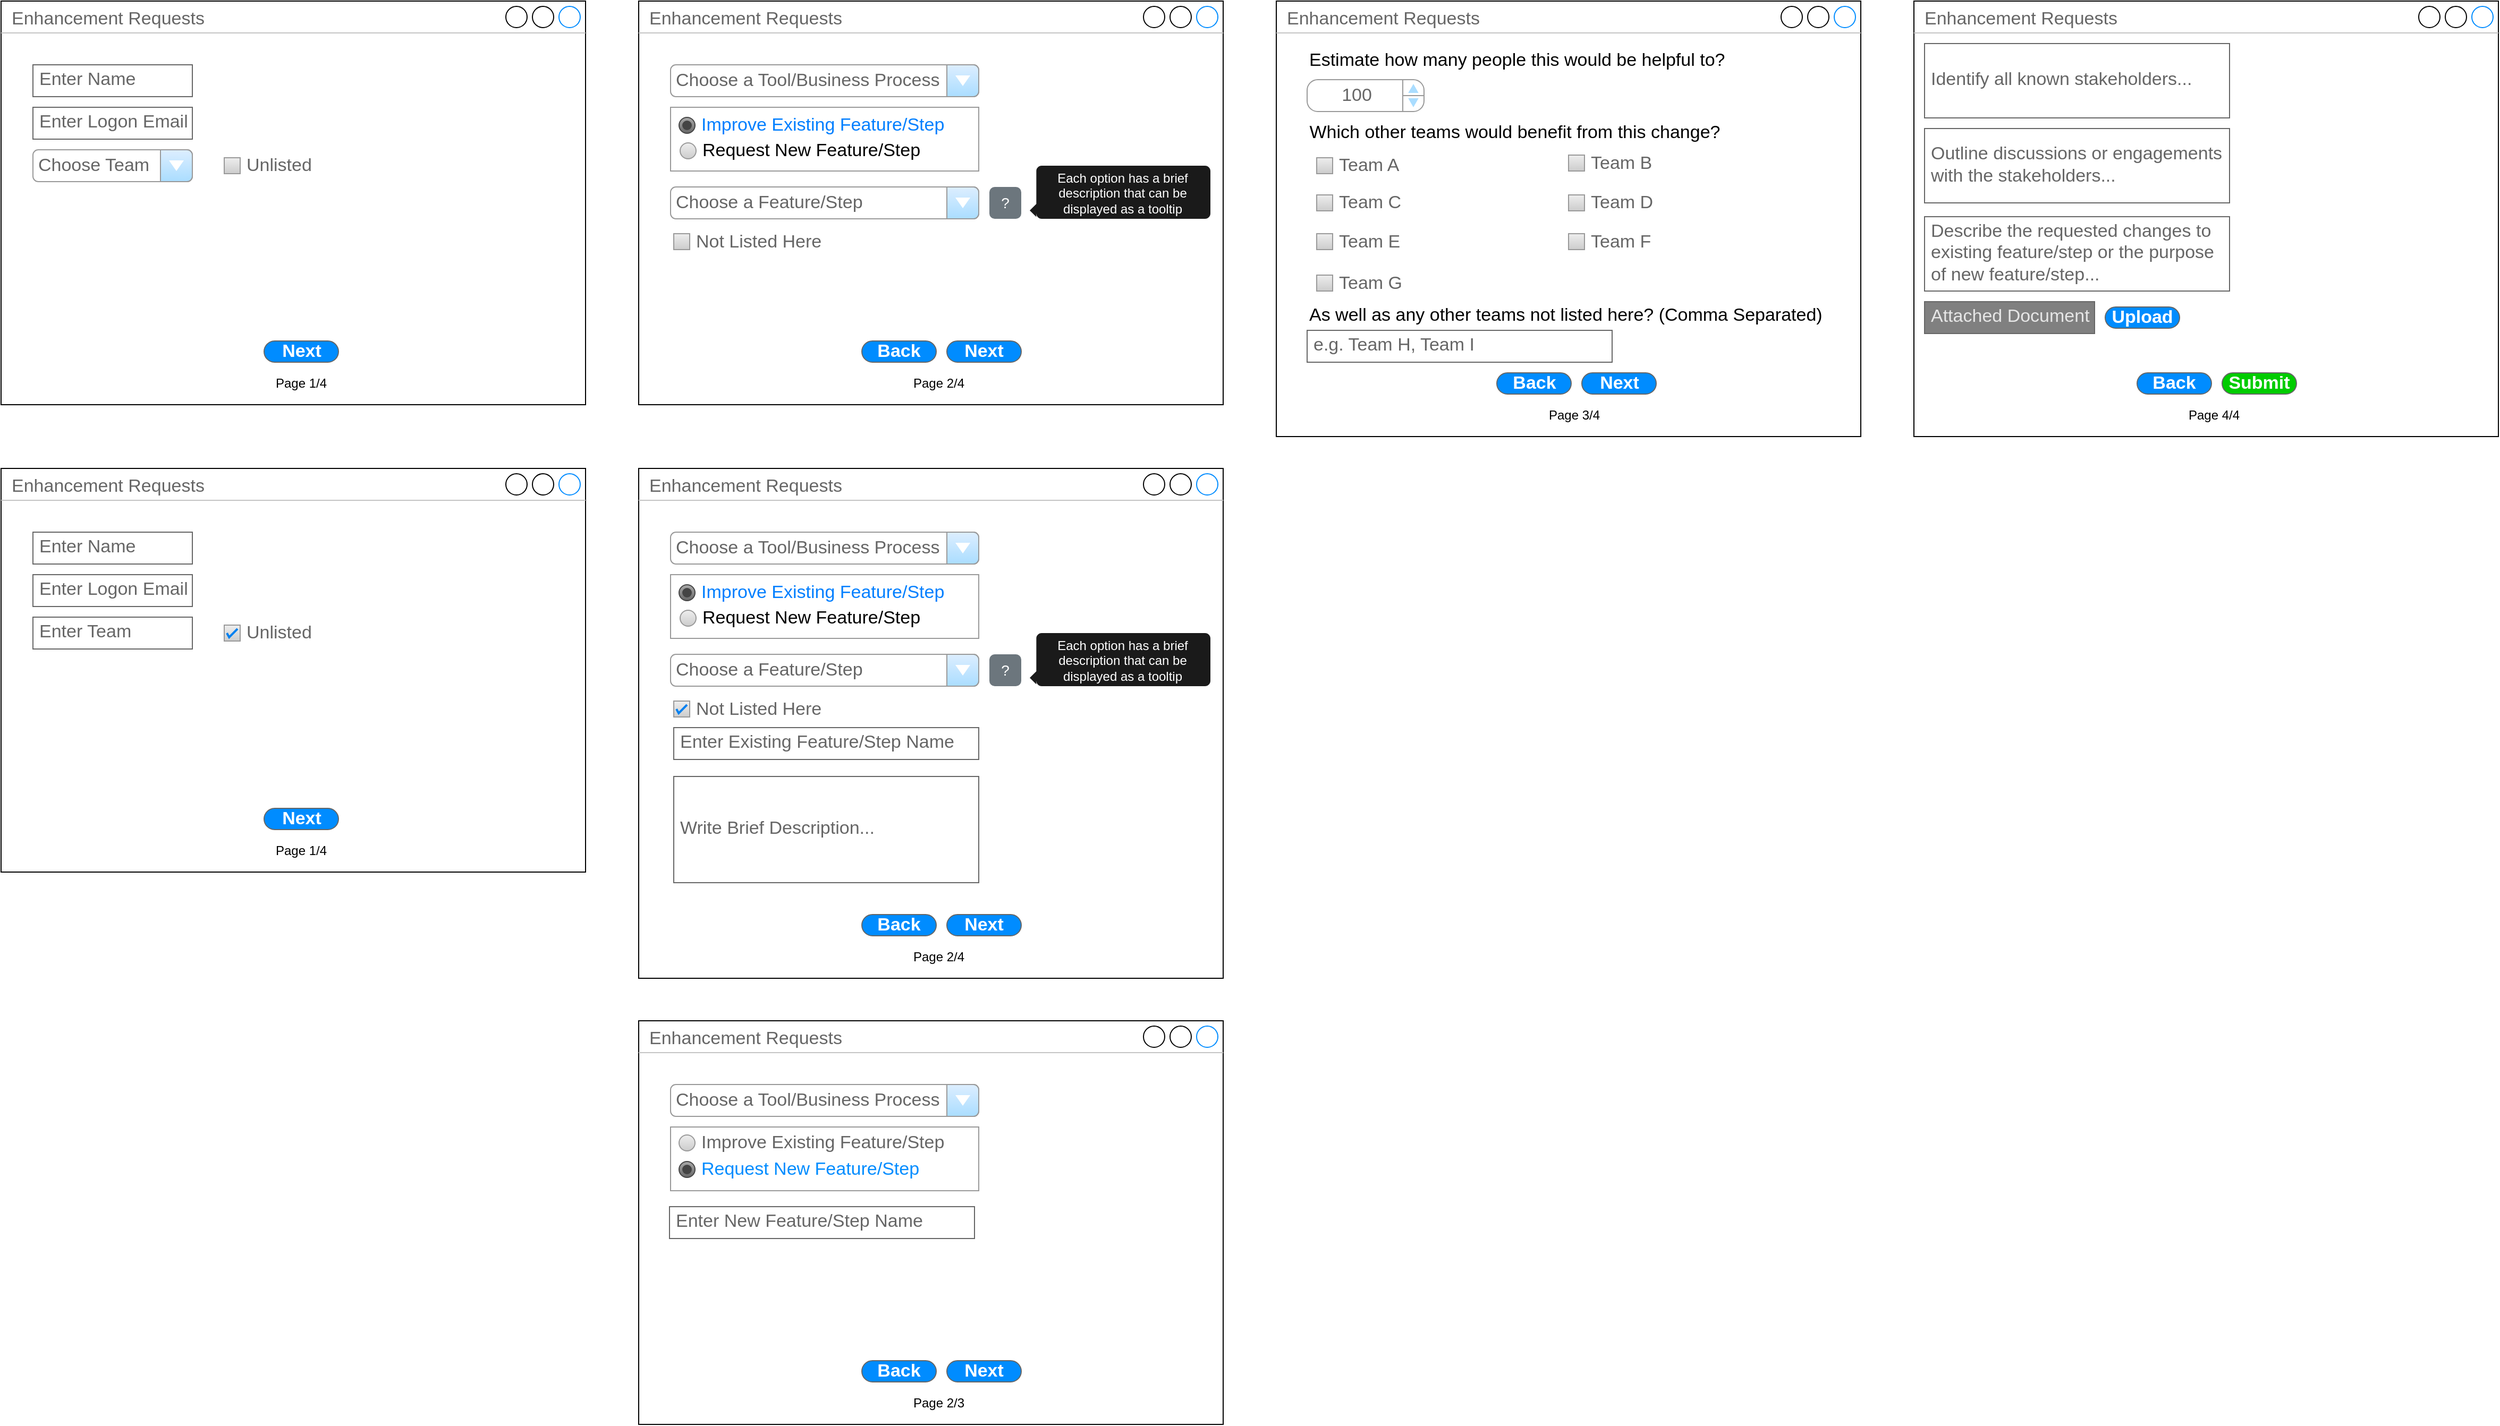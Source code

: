 <mxfile version="12.9.13" type="device"><diagram id="ZweLi3mcTQsGwQz9K1Ue" name="Page-1"><mxGraphModel dx="786" dy="580" grid="1" gridSize="10" guides="1" tooltips="1" connect="1" arrows="1" fold="1" page="1" pageScale="1" pageWidth="827" pageHeight="1169" math="0" shadow="0"><root><mxCell id="0"/><mxCell id="1" parent="0"/><mxCell id="7028aNzBeUS4dm5kokpr-4" value="Enhancement Requests" style="strokeWidth=1;shadow=0;dashed=0;align=center;html=1;shape=mxgraph.mockup.containers.window;align=left;verticalAlign=top;spacingLeft=8;strokeColor2=#008cff;strokeColor3=#c4c4c4;fontColor=#666666;mainText=;fontSize=17;labelBackgroundColor=none;" parent="1" vertex="1"><mxGeometry width="550" height="380" as="geometry"/></mxCell><mxCell id="7028aNzBeUS4dm5kokpr-5" value="Enter Name" style="strokeWidth=1;shadow=0;dashed=0;align=center;html=1;shape=mxgraph.mockup.text.textBox;fontColor=#666666;align=left;fontSize=17;spacingLeft=4;spacingTop=-3;strokeColor=#666666;mainText=" parent="1" vertex="1"><mxGeometry x="30" y="60" width="150" height="30" as="geometry"/></mxCell><mxCell id="7028aNzBeUS4dm5kokpr-6" value="Enter Logon Email" style="strokeWidth=1;shadow=0;dashed=0;align=center;html=1;shape=mxgraph.mockup.text.textBox;fontColor=#666666;align=left;fontSize=17;spacingLeft=4;spacingTop=-3;strokeColor=#666666;mainText=" parent="1" vertex="1"><mxGeometry x="30" y="100" width="150" height="30" as="geometry"/></mxCell><mxCell id="7028aNzBeUS4dm5kokpr-8" value="Choose Team" style="strokeWidth=1;shadow=0;dashed=0;align=center;html=1;shape=mxgraph.mockup.forms.comboBox;strokeColor=#999999;fillColor=#ddeeff;align=left;fillColor2=#aaddff;mainText=;fontColor=#666666;fontSize=17;spacingLeft=3;" parent="1" vertex="1"><mxGeometry x="30" y="140" width="150" height="30" as="geometry"/></mxCell><mxCell id="7028aNzBeUS4dm5kokpr-9" value="Unlisted" style="strokeWidth=1;shadow=0;dashed=0;align=center;html=1;shape=mxgraph.mockup.forms.rrect;rSize=0;fillColor=#eeeeee;strokeColor=#999999;gradientColor=#cccccc;align=left;spacingLeft=4;fontSize=17;fontColor=#666666;labelPosition=right;" parent="1" vertex="1"><mxGeometry x="210" y="147.5" width="15" height="15" as="geometry"/></mxCell><mxCell id="7028aNzBeUS4dm5kokpr-15" value="Enhancement Requests" style="strokeWidth=1;shadow=0;dashed=0;align=center;html=1;shape=mxgraph.mockup.containers.window;align=left;verticalAlign=top;spacingLeft=8;strokeColor2=#008cff;strokeColor3=#c4c4c4;fontColor=#666666;mainText=;fontSize=17;labelBackgroundColor=none;" parent="1" vertex="1"><mxGeometry y="440" width="550" height="380" as="geometry"/></mxCell><mxCell id="7028aNzBeUS4dm5kokpr-16" value="Enter Name" style="strokeWidth=1;shadow=0;dashed=0;align=center;html=1;shape=mxgraph.mockup.text.textBox;fontColor=#666666;align=left;fontSize=17;spacingLeft=4;spacingTop=-3;strokeColor=#666666;mainText=" parent="1" vertex="1"><mxGeometry x="30" y="500" width="150" height="30" as="geometry"/></mxCell><mxCell id="7028aNzBeUS4dm5kokpr-17" value="Enter Logon Email" style="strokeWidth=1;shadow=0;dashed=0;align=center;html=1;shape=mxgraph.mockup.text.textBox;fontColor=#666666;align=left;fontSize=17;spacingLeft=4;spacingTop=-3;strokeColor=#666666;mainText=" parent="1" vertex="1"><mxGeometry x="30" y="540" width="150" height="30" as="geometry"/></mxCell><mxCell id="7028aNzBeUS4dm5kokpr-19" value="Unlisted" style="strokeWidth=1;shadow=0;dashed=0;align=center;html=1;shape=mxgraph.mockup.forms.rrect;rSize=0;fillColor=#eeeeee;strokeColor=#999999;gradientColor=#cccccc;align=left;spacingLeft=4;fontSize=17;fontColor=#666666;labelPosition=right;" parent="1" vertex="1"><mxGeometry x="210" y="587.5" width="15" height="15" as="geometry"/></mxCell><mxCell id="7028aNzBeUS4dm5kokpr-23" value="" style="html=1;verticalLabelPosition=bottom;labelBackgroundColor=#ffffff;verticalAlign=top;shadow=0;dashed=0;strokeWidth=2;shape=mxgraph.ios7.misc.check;strokeColor=#0080f0;" parent="1" vertex="1"><mxGeometry x="212.5" y="591" width="10" height="8" as="geometry"/></mxCell><mxCell id="7028aNzBeUS4dm5kokpr-24" value="Page 1/4" style="text;html=1;strokeColor=none;fillColor=none;align=center;verticalAlign=middle;whiteSpace=wrap;rounded=0;" parent="1" vertex="1"><mxGeometry x="255" y="350" width="55" height="20" as="geometry"/></mxCell><mxCell id="7028aNzBeUS4dm5kokpr-25" value="Page 1/4" style="text;html=1;strokeColor=none;fillColor=none;align=center;verticalAlign=middle;whiteSpace=wrap;rounded=0;" parent="1" vertex="1"><mxGeometry x="255" y="790" width="55" height="20" as="geometry"/></mxCell><mxCell id="7028aNzBeUS4dm5kokpr-26" value="Enter Team" style="strokeWidth=1;shadow=0;dashed=0;align=center;html=1;shape=mxgraph.mockup.text.textBox;fontColor=#666666;align=left;fontSize=17;spacingLeft=4;spacingTop=-3;strokeColor=#666666;mainText=" parent="1" vertex="1"><mxGeometry x="30" y="580" width="150" height="30" as="geometry"/></mxCell><mxCell id="7028aNzBeUS4dm5kokpr-27" value="Next" style="strokeWidth=1;shadow=0;dashed=0;align=center;html=1;shape=mxgraph.mockup.buttons.button;strokeColor=#666666;fontColor=#ffffff;mainText=;buttonStyle=round;fontSize=17;fontStyle=1;fillColor=#008cff;whiteSpace=wrap;" parent="1" vertex="1"><mxGeometry x="247.5" y="760" width="70" height="20" as="geometry"/></mxCell><mxCell id="7028aNzBeUS4dm5kokpr-28" value="Next" style="strokeWidth=1;shadow=0;dashed=0;align=center;html=1;shape=mxgraph.mockup.buttons.button;strokeColor=#666666;fontColor=#ffffff;mainText=;buttonStyle=round;fontSize=17;fontStyle=1;fillColor=#008cff;whiteSpace=wrap;" parent="1" vertex="1"><mxGeometry x="247.5" y="320" width="70" height="20" as="geometry"/></mxCell><mxCell id="7028aNzBeUS4dm5kokpr-29" value="Enhancement Requests" style="strokeWidth=1;shadow=0;dashed=0;align=center;html=1;shape=mxgraph.mockup.containers.window;align=left;verticalAlign=top;spacingLeft=8;strokeColor2=#008cff;strokeColor3=#c4c4c4;fontColor=#666666;mainText=;fontSize=17;labelBackgroundColor=none;" parent="1" vertex="1"><mxGeometry x="600" y="960" width="550" height="380" as="geometry"/></mxCell><mxCell id="7028aNzBeUS4dm5kokpr-32" value="Choose a Tool/Business Process" style="strokeWidth=1;shadow=0;dashed=0;align=center;html=1;shape=mxgraph.mockup.forms.comboBox;strokeColor=#999999;fillColor=#ddeeff;align=left;fillColor2=#aaddff;mainText=;fontColor=#666666;fontSize=17;spacingLeft=3;" parent="1" vertex="1"><mxGeometry x="630" y="1020" width="290" height="30" as="geometry"/></mxCell><mxCell id="7028aNzBeUS4dm5kokpr-34" value="Page 2/3" style="text;html=1;strokeColor=none;fillColor=none;align=center;verticalAlign=middle;whiteSpace=wrap;rounded=0;" parent="1" vertex="1"><mxGeometry x="855" y="1310" width="55" height="20" as="geometry"/></mxCell><mxCell id="7028aNzBeUS4dm5kokpr-35" value="Next" style="strokeWidth=1;shadow=0;dashed=0;align=center;html=1;shape=mxgraph.mockup.buttons.button;strokeColor=#666666;fontColor=#ffffff;mainText=;buttonStyle=round;fontSize=17;fontStyle=1;fillColor=#008cff;whiteSpace=wrap;" parent="1" vertex="1"><mxGeometry x="890" y="1280" width="70" height="20" as="geometry"/></mxCell><mxCell id="7028aNzBeUS4dm5kokpr-36" value="Back" style="strokeWidth=1;shadow=0;dashed=0;align=center;html=1;shape=mxgraph.mockup.buttons.button;strokeColor=#666666;fontColor=#ffffff;mainText=;buttonStyle=round;fontSize=17;fontStyle=1;fillColor=#008cff;whiteSpace=wrap;" parent="1" vertex="1"><mxGeometry x="810" y="1280" width="70" height="20" as="geometry"/></mxCell><mxCell id="7028aNzBeUS4dm5kokpr-41" value="" style="strokeWidth=1;shadow=0;dashed=0;align=center;html=1;shape=mxgraph.mockup.forms.rrect;rSize=0;strokeColor=#999999;fillColor=#ffffff;recursiveResize=0;" parent="1" vertex="1"><mxGeometry x="630" y="1060" width="290" height="60" as="geometry"/></mxCell><mxCell id="7028aNzBeUS4dm5kokpr-42" value="Improve Existing Feature/Step" style="shape=ellipse;rSize=0;fillColor=#eeeeee;strokeColor=#999999;gradientColor=#cccccc;html=1;align=left;spacingLeft=4;fontSize=17;fontColor=#666666;labelPosition=right;" parent="1" vertex="1"><mxGeometry x="638" y="1067.5" width="15" height="15" as="geometry"/></mxCell><mxCell id="7028aNzBeUS4dm5kokpr-44" value="Request New Feature/Step" style="shape=ellipse;rSize=0;fillColor=#aaaaaa;strokeColor=#444444;gradientColor=#666666;html=1;align=left;spacingLeft=4;fontSize=17;fontColor=#008cff;labelPosition=right;" parent="1" vertex="1"><mxGeometry x="638" y="1092.5" width="15" height="15" as="geometry"/></mxCell><mxCell id="7028aNzBeUS4dm5kokpr-45" value="" style="shape=ellipse;fillColor=#444444;strokeColor=none;html=1;" parent="7028aNzBeUS4dm5kokpr-44" vertex="1"><mxGeometry x="3" y="3" width="9" height="9" as="geometry"/></mxCell><mxCell id="7028aNzBeUS4dm5kokpr-51" value="Enhancement Requests" style="strokeWidth=1;shadow=0;dashed=0;align=center;html=1;shape=mxgraph.mockup.containers.window;align=left;verticalAlign=top;spacingLeft=8;strokeColor2=#008cff;strokeColor3=#c4c4c4;fontColor=#666666;mainText=;fontSize=17;labelBackgroundColor=none;" parent="1" vertex="1"><mxGeometry x="600" width="550" height="380" as="geometry"/></mxCell><mxCell id="7028aNzBeUS4dm5kokpr-52" value="Choose a Tool/Business Process" style="strokeWidth=1;shadow=0;dashed=0;align=center;html=1;shape=mxgraph.mockup.forms.comboBox;strokeColor=#999999;fillColor=#ddeeff;align=left;fillColor2=#aaddff;mainText=;fontColor=#666666;fontSize=17;spacingLeft=3;" parent="1" vertex="1"><mxGeometry x="630" y="60" width="290" height="30" as="geometry"/></mxCell><mxCell id="7028aNzBeUS4dm5kokpr-53" value="Page 2/4" style="text;html=1;strokeColor=none;fillColor=none;align=center;verticalAlign=middle;whiteSpace=wrap;rounded=0;" parent="1" vertex="1"><mxGeometry x="855" y="350" width="55" height="20" as="geometry"/></mxCell><mxCell id="7028aNzBeUS4dm5kokpr-54" value="Next" style="strokeWidth=1;shadow=0;dashed=0;align=center;html=1;shape=mxgraph.mockup.buttons.button;strokeColor=#666666;fontColor=#ffffff;mainText=;buttonStyle=round;fontSize=17;fontStyle=1;fillColor=#008cff;whiteSpace=wrap;" parent="1" vertex="1"><mxGeometry x="890" y="320" width="70" height="20" as="geometry"/></mxCell><mxCell id="7028aNzBeUS4dm5kokpr-55" value="Back" style="strokeWidth=1;shadow=0;dashed=0;align=center;html=1;shape=mxgraph.mockup.buttons.button;strokeColor=#666666;fontColor=#ffffff;mainText=;buttonStyle=round;fontSize=17;fontStyle=1;fillColor=#008cff;whiteSpace=wrap;" parent="1" vertex="1"><mxGeometry x="810" y="320" width="70" height="20" as="geometry"/></mxCell><mxCell id="7028aNzBeUS4dm5kokpr-56" value="" style="strokeWidth=1;shadow=0;dashed=0;align=center;html=1;shape=mxgraph.mockup.forms.rrect;rSize=0;strokeColor=#999999;fillColor=#ffffff;recursiveResize=0;" parent="1" vertex="1"><mxGeometry x="630" y="100" width="290" height="60" as="geometry"/></mxCell><mxCell id="7028aNzBeUS4dm5kokpr-57" value="&lt;font color=&quot;#000000&quot;&gt;Request New Feature/Step&lt;/font&gt;" style="shape=ellipse;rSize=0;fillColor=#eeeeee;strokeColor=#999999;gradientColor=#cccccc;html=1;align=left;spacingLeft=4;fontSize=17;fontColor=#666666;labelPosition=right;" parent="1" vertex="1"><mxGeometry x="639" y="133.5" width="15" height="15" as="geometry"/></mxCell><mxCell id="7028aNzBeUS4dm5kokpr-62" value="&lt;font color=&quot;#007fff&quot;&gt;Improve Existing Feature/Step&lt;/font&gt;" style="shape=ellipse;rSize=0;fillColor=#aaaaaa;strokeColor=#444444;gradientColor=#666666;html=1;align=left;spacingLeft=4;fontSize=17;fontColor=#008cff;labelPosition=right;" parent="1" vertex="1"><mxGeometry x="638" y="109.5" width="15" height="15" as="geometry"/></mxCell><mxCell id="7028aNzBeUS4dm5kokpr-63" value="" style="shape=ellipse;fillColor=#444444;strokeColor=none;html=1;" parent="7028aNzBeUS4dm5kokpr-62" vertex="1"><mxGeometry x="3" y="3" width="9" height="9" as="geometry"/></mxCell><mxCell id="7028aNzBeUS4dm5kokpr-64" value="Choose a Feature/Step" style="strokeWidth=1;shadow=0;dashed=0;align=center;html=1;shape=mxgraph.mockup.forms.comboBox;strokeColor=#999999;fillColor=#ddeeff;align=left;fillColor2=#aaddff;mainText=;fontColor=#666666;fontSize=17;spacingLeft=3;" parent="1" vertex="1"><mxGeometry x="630" y="175" width="290" height="30" as="geometry"/></mxCell><mxCell id="7028aNzBeUS4dm5kokpr-65" value="Each option has a brief description that can be displayed as a tooltip" style="html=1;shadow=0;dashed=0;shape=mxgraph.bootstrap.popover;fillColor=#1A1A1A;strokeColor=none;dx=42.12;dy=6.18;rSize=5;whiteSpace=wrap;verticalAlign=top;spacing=10;fontSize=12;spacingLeft=0;align=center;spacingTop=-10;fontColor=#FFFFFF;direction=south;spacingLeft=5;" parent="1" vertex="1"><mxGeometry x="968" y="155" width="170" height="50" as="geometry"/></mxCell><mxCell id="7028aNzBeUS4dm5kokpr-66" value="?" style="html=1;shadow=0;dashed=0;shape=mxgraph.bootstrap.rrect;rSize=5;fillColor=#6C767D;strokeColor=none;perimeter=none;whiteSpace=wrap;resizeWidth=1;align=center;spacing=5;fontColor=#FFFFFF;fontSize=14;" parent="1" vertex="1"><mxGeometry x="930" y="175" width="30" height="30" as="geometry"/></mxCell><mxCell id="7028aNzBeUS4dm5kokpr-67" value="Not Listed Here" style="strokeWidth=1;shadow=0;dashed=0;align=center;html=1;shape=mxgraph.mockup.forms.rrect;rSize=0;fillColor=#eeeeee;strokeColor=#999999;gradientColor=#cccccc;align=left;spacingLeft=4;fontSize=17;fontColor=#666666;labelPosition=right;" parent="1" vertex="1"><mxGeometry x="633" y="219" width="15" height="15" as="geometry"/></mxCell><mxCell id="7028aNzBeUS4dm5kokpr-68" value="Enhancement Requests" style="strokeWidth=1;shadow=0;dashed=0;align=center;html=1;shape=mxgraph.mockup.containers.window;align=left;verticalAlign=top;spacingLeft=8;strokeColor2=#008cff;strokeColor3=#c4c4c4;fontColor=#666666;mainText=;fontSize=17;labelBackgroundColor=none;" parent="1" vertex="1"><mxGeometry x="600" y="440" width="550" height="480" as="geometry"/></mxCell><mxCell id="7028aNzBeUS4dm5kokpr-69" value="Choose a Tool/Business Process" style="strokeWidth=1;shadow=0;dashed=0;align=center;html=1;shape=mxgraph.mockup.forms.comboBox;strokeColor=#999999;fillColor=#ddeeff;align=left;fillColor2=#aaddff;mainText=;fontColor=#666666;fontSize=17;spacingLeft=3;" parent="1" vertex="1"><mxGeometry x="630" y="500" width="290" height="30" as="geometry"/></mxCell><mxCell id="7028aNzBeUS4dm5kokpr-70" value="Page 2/4" style="text;html=1;strokeColor=none;fillColor=none;align=center;verticalAlign=middle;whiteSpace=wrap;rounded=0;" parent="1" vertex="1"><mxGeometry x="855" y="890" width="55" height="20" as="geometry"/></mxCell><mxCell id="7028aNzBeUS4dm5kokpr-71" value="Next" style="strokeWidth=1;shadow=0;dashed=0;align=center;html=1;shape=mxgraph.mockup.buttons.button;strokeColor=#666666;fontColor=#ffffff;mainText=;buttonStyle=round;fontSize=17;fontStyle=1;fillColor=#008cff;whiteSpace=wrap;" parent="1" vertex="1"><mxGeometry x="890" y="860" width="70" height="20" as="geometry"/></mxCell><mxCell id="7028aNzBeUS4dm5kokpr-72" value="Back" style="strokeWidth=1;shadow=0;dashed=0;align=center;html=1;shape=mxgraph.mockup.buttons.button;strokeColor=#666666;fontColor=#ffffff;mainText=;buttonStyle=round;fontSize=17;fontStyle=1;fillColor=#008cff;whiteSpace=wrap;" parent="1" vertex="1"><mxGeometry x="810" y="860" width="70" height="20" as="geometry"/></mxCell><mxCell id="7028aNzBeUS4dm5kokpr-73" value="" style="strokeWidth=1;shadow=0;dashed=0;align=center;html=1;shape=mxgraph.mockup.forms.rrect;rSize=0;strokeColor=#999999;fillColor=#ffffff;recursiveResize=0;" parent="1" vertex="1"><mxGeometry x="630" y="540" width="290" height="60" as="geometry"/></mxCell><mxCell id="7028aNzBeUS4dm5kokpr-74" value="&lt;font color=&quot;#000000&quot;&gt;Request New Feature/Step&lt;/font&gt;" style="shape=ellipse;rSize=0;fillColor=#eeeeee;strokeColor=#999999;gradientColor=#cccccc;html=1;align=left;spacingLeft=4;fontSize=17;fontColor=#666666;labelPosition=right;" parent="1" vertex="1"><mxGeometry x="639" y="573.5" width="15" height="15" as="geometry"/></mxCell><mxCell id="7028aNzBeUS4dm5kokpr-77" value="&lt;font color=&quot;#007fff&quot;&gt;Improve Existing Feature/Step&lt;/font&gt;" style="shape=ellipse;rSize=0;fillColor=#aaaaaa;strokeColor=#444444;gradientColor=#666666;html=1;align=left;spacingLeft=4;fontSize=17;fontColor=#008cff;labelPosition=right;" parent="1" vertex="1"><mxGeometry x="638" y="549.5" width="15" height="15" as="geometry"/></mxCell><mxCell id="7028aNzBeUS4dm5kokpr-78" value="" style="shape=ellipse;fillColor=#444444;strokeColor=none;html=1;" parent="7028aNzBeUS4dm5kokpr-77" vertex="1"><mxGeometry x="3" y="3" width="9" height="9" as="geometry"/></mxCell><mxCell id="7028aNzBeUS4dm5kokpr-79" value="Choose a Feature/Step" style="strokeWidth=1;shadow=0;dashed=0;align=center;html=1;shape=mxgraph.mockup.forms.comboBox;strokeColor=#999999;fillColor=#ddeeff;align=left;fillColor2=#aaddff;mainText=;fontColor=#666666;fontSize=17;spacingLeft=3;" parent="1" vertex="1"><mxGeometry x="630" y="615" width="290" height="30" as="geometry"/></mxCell><mxCell id="7028aNzBeUS4dm5kokpr-80" value="Each option has a brief description that can be displayed as a tooltip" style="html=1;shadow=0;dashed=0;shape=mxgraph.bootstrap.popover;fillColor=#1A1A1A;strokeColor=none;dx=42.12;dy=6.18;rSize=5;whiteSpace=wrap;verticalAlign=top;spacing=10;fontSize=12;spacingLeft=0;align=center;spacingTop=-10;fontColor=#FFFFFF;direction=south;spacingLeft=5;" parent="1" vertex="1"><mxGeometry x="968" y="595" width="170" height="50" as="geometry"/></mxCell><mxCell id="7028aNzBeUS4dm5kokpr-81" value="?" style="html=1;shadow=0;dashed=0;shape=mxgraph.bootstrap.rrect;rSize=5;fillColor=#6C767D;strokeColor=none;perimeter=none;whiteSpace=wrap;resizeWidth=1;align=center;spacing=5;fontColor=#FFFFFF;fontSize=14;" parent="1" vertex="1"><mxGeometry x="930" y="615" width="30" height="30" as="geometry"/></mxCell><mxCell id="7028aNzBeUS4dm5kokpr-82" value="Not Listed Here" style="strokeWidth=1;shadow=0;dashed=0;align=center;html=1;shape=mxgraph.mockup.forms.rrect;rSize=0;fillColor=#eeeeee;strokeColor=#999999;gradientColor=#cccccc;align=left;spacingLeft=4;fontSize=17;fontColor=#666666;labelPosition=right;" parent="1" vertex="1"><mxGeometry x="633" y="659" width="15" height="15" as="geometry"/></mxCell><mxCell id="7028aNzBeUS4dm5kokpr-83" value="" style="html=1;verticalLabelPosition=bottom;labelBackgroundColor=#ffffff;verticalAlign=top;shadow=0;dashed=0;strokeWidth=2;shape=mxgraph.ios7.misc.check;strokeColor=#0080f0;" parent="1" vertex="1"><mxGeometry x="635.5" y="662.5" width="10" height="8" as="geometry"/></mxCell><mxCell id="7028aNzBeUS4dm5kokpr-84" value="Enter Existing Feature/Step Name" style="strokeWidth=1;shadow=0;dashed=0;align=center;html=1;shape=mxgraph.mockup.text.textBox;fontColor=#666666;align=left;fontSize=17;spacingLeft=4;spacingTop=-3;strokeColor=#666666;mainText=" parent="1" vertex="1"><mxGeometry x="633" y="684" width="287" height="30" as="geometry"/></mxCell><mxCell id="7028aNzBeUS4dm5kokpr-85" value="Write Brief Description..." style="strokeWidth=1;shadow=0;dashed=0;align=center;html=1;shape=mxgraph.mockup.text.textBox;fontColor=#666666;align=left;fontSize=17;spacingLeft=4;spacingTop=-3;strokeColor=#666666;mainText=" parent="1" vertex="1"><mxGeometry x="633" y="730" width="287" height="100" as="geometry"/></mxCell><mxCell id="7028aNzBeUS4dm5kokpr-86" value="Enter New Feature/Step Name" style="strokeWidth=1;shadow=0;dashed=0;align=center;html=1;shape=mxgraph.mockup.text.textBox;fontColor=#666666;align=left;fontSize=17;spacingLeft=4;spacingTop=-3;strokeColor=#666666;mainText=" parent="1" vertex="1"><mxGeometry x="629" y="1135" width="287" height="30" as="geometry"/></mxCell><mxCell id="7028aNzBeUS4dm5kokpr-87" value="Enhancement Requests" style="strokeWidth=1;shadow=0;dashed=0;align=center;html=1;shape=mxgraph.mockup.containers.window;align=left;verticalAlign=top;spacingLeft=8;strokeColor2=#008cff;strokeColor3=#c4c4c4;fontColor=#666666;mainText=;fontSize=17;labelBackgroundColor=none;" parent="1" vertex="1"><mxGeometry x="1800" width="550" height="410" as="geometry"/></mxCell><mxCell id="7028aNzBeUS4dm5kokpr-92" value="Page 4/4" style="text;html=1;strokeColor=none;fillColor=none;align=center;verticalAlign=middle;whiteSpace=wrap;rounded=0;" parent="1" vertex="1"><mxGeometry x="2055" y="380" width="55" height="20" as="geometry"/></mxCell><mxCell id="7028aNzBeUS4dm5kokpr-94" value="Submit" style="strokeWidth=1;shadow=0;dashed=0;align=center;html=1;shape=mxgraph.mockup.buttons.button;strokeColor=#666666;fontColor=#ffffff;mainText=;buttonStyle=round;fontSize=17;fontStyle=1;fillColor=#00CC00;whiteSpace=wrap;" parent="1" vertex="1"><mxGeometry x="2090" y="350" width="70" height="20" as="geometry"/></mxCell><mxCell id="7028aNzBeUS4dm5kokpr-95" value="Back" style="strokeWidth=1;shadow=0;dashed=0;align=center;html=1;shape=mxgraph.mockup.buttons.button;strokeColor=#666666;fontColor=#ffffff;mainText=;buttonStyle=round;fontSize=17;fontStyle=1;fillColor=#008cff;whiteSpace=wrap;" parent="1" vertex="1"><mxGeometry x="2010" y="350" width="70" height="20" as="geometry"/></mxCell><mxCell id="7028aNzBeUS4dm5kokpr-96" value="Identify all known stakeholders..." style="strokeWidth=1;shadow=0;dashed=0;align=center;html=1;shape=mxgraph.mockup.text.textBox;fontColor=#666666;align=left;fontSize=17;spacingLeft=4;spacingTop=-3;strokeColor=#666666;mainText=" parent="1" vertex="1"><mxGeometry x="1810" y="40" width="287" height="70" as="geometry"/></mxCell><mxCell id="7028aNzBeUS4dm5kokpr-97" value="Outline discussions or engagements&lt;br&gt;with the stakeholders..." style="strokeWidth=1;shadow=0;dashed=0;align=center;html=1;shape=mxgraph.mockup.text.textBox;fontColor=#666666;align=left;fontSize=17;spacingLeft=4;spacingTop=-3;strokeColor=#666666;mainText=" parent="1" vertex="1"><mxGeometry x="1810" y="120" width="287" height="70" as="geometry"/></mxCell><mxCell id="7028aNzBeUS4dm5kokpr-99" value="Describe the requested changes to&lt;br&gt;existing feature/step or the purpose&lt;br&gt;of new feature/step..." style="strokeWidth=1;shadow=0;dashed=0;align=center;html=1;shape=mxgraph.mockup.text.textBox;fontColor=#666666;align=left;fontSize=17;spacingLeft=4;spacingTop=-3;strokeColor=#666666;mainText=" parent="1" vertex="1"><mxGeometry x="1810" y="203" width="287" height="70" as="geometry"/></mxCell><mxCell id="yc6QKC-FJ3IQm_fh8gnw-1" value="Upload" style="strokeWidth=1;shadow=0;dashed=0;align=center;html=1;shape=mxgraph.mockup.buttons.button;strokeColor=#666666;fontColor=#ffffff;mainText=;buttonStyle=round;fontSize=17;fontStyle=1;fillColor=#008cff;whiteSpace=wrap;" parent="1" vertex="1"><mxGeometry x="1980" y="288" width="70" height="20" as="geometry"/></mxCell><mxCell id="yc6QKC-FJ3IQm_fh8gnw-2" value="Attached Document" style="strokeWidth=1;shadow=0;dashed=0;align=center;html=1;shape=mxgraph.mockup.text.textBox;fontColor=#E6E6E6;align=left;fontSize=17;spacingLeft=4;spacingTop=-3;strokeColor=#666666;mainText=;fillColor=#808080;" parent="1" vertex="1"><mxGeometry x="1810" y="283" width="160" height="30" as="geometry"/></mxCell><mxCell id="1VaQYXnCxq3nXQsfJ5SX-1" value="Enhancement Requests" style="strokeWidth=1;shadow=0;dashed=0;align=center;html=1;shape=mxgraph.mockup.containers.window;align=left;verticalAlign=top;spacingLeft=8;strokeColor2=#008cff;strokeColor3=#c4c4c4;fontColor=#666666;mainText=;fontSize=17;labelBackgroundColor=none;" parent="1" vertex="1"><mxGeometry x="1200" width="550" height="410" as="geometry"/></mxCell><mxCell id="1VaQYXnCxq3nXQsfJ5SX-3" value="Page 3/4" style="text;html=1;strokeColor=none;fillColor=none;align=center;verticalAlign=middle;whiteSpace=wrap;rounded=0;" parent="1" vertex="1"><mxGeometry x="1452.5" y="380" width="55" height="20" as="geometry"/></mxCell><mxCell id="1VaQYXnCxq3nXQsfJ5SX-4" value="Next" style="strokeWidth=1;shadow=0;dashed=0;align=center;html=1;shape=mxgraph.mockup.buttons.button;strokeColor=#666666;fontColor=#ffffff;mainText=;buttonStyle=round;fontSize=17;fontStyle=1;fillColor=#008cff;whiteSpace=wrap;" parent="1" vertex="1"><mxGeometry x="1487.5" y="350" width="70" height="20" as="geometry"/></mxCell><mxCell id="1VaQYXnCxq3nXQsfJ5SX-5" value="Back" style="strokeWidth=1;shadow=0;dashed=0;align=center;html=1;shape=mxgraph.mockup.buttons.button;strokeColor=#666666;fontColor=#ffffff;mainText=;buttonStyle=round;fontSize=17;fontStyle=1;fillColor=#008cff;whiteSpace=wrap;" parent="1" vertex="1"><mxGeometry x="1407.5" y="350" width="70" height="20" as="geometry"/></mxCell><mxCell id="1VaQYXnCxq3nXQsfJ5SX-8" value="&lt;table cellpadding=&quot;0&quot; cellspacing=&quot;0&quot; style=&quot;width:100%;height:100%;&quot;&gt;&lt;tr&gt;&lt;td style=&quot;width:85%&quot;&gt;100&lt;/td&gt;&lt;td style=&quot;width:15%&quot;&gt;&lt;/td&gt;&lt;/tr&gt;&lt;/table&gt;" style="strokeWidth=1;shadow=0;dashed=0;align=center;html=1;shape=mxgraph.mockup.forms.spinner;strokeColor=#999999;spinLayout=right;spinStyle=normal;adjStyle=triangle;fillColor=#aaddff;fontSize=17;fontColor=#666666;mainText=;html=1;overflow=fill;" parent="1" vertex="1"><mxGeometry x="1229" y="74" width="110" height="30" as="geometry"/></mxCell><mxCell id="1VaQYXnCxq3nXQsfJ5SX-9" value="Estimate how many people this would be helpful to?" style="text;html=1;strokeColor=none;fillColor=none;align=left;verticalAlign=middle;whiteSpace=wrap;rounded=0;fontSize=17;" parent="1" vertex="1"><mxGeometry x="1229" y="46" width="481" height="20" as="geometry"/></mxCell><mxCell id="1VaQYXnCxq3nXQsfJ5SX-32" value="Which other teams would benefit from this change?" style="text;html=1;strokeColor=none;fillColor=none;align=center;verticalAlign=middle;whiteSpace=wrap;rounded=0;fontSize=17;" parent="1" vertex="1"><mxGeometry x="1229" y="113.5" width="391" height="20" as="geometry"/></mxCell><mxCell id="1VaQYXnCxq3nXQsfJ5SX-33" value="Team A" style="strokeWidth=1;shadow=0;dashed=0;align=center;html=1;shape=mxgraph.mockup.forms.rrect;rSize=0;fillColor=#eeeeee;strokeColor=#999999;gradientColor=#cccccc;align=left;spacingLeft=4;fontSize=17;fontColor=#666666;labelPosition=right;" parent="1" vertex="1"><mxGeometry x="1238" y="147.5" width="15" height="15" as="geometry"/></mxCell><mxCell id="1VaQYXnCxq3nXQsfJ5SX-34" value="Team C" style="strokeWidth=1;shadow=0;dashed=0;align=center;html=1;shape=mxgraph.mockup.forms.rrect;rSize=0;fillColor=#eeeeee;strokeColor=#999999;gradientColor=#cccccc;align=left;spacingLeft=4;fontSize=17;fontColor=#666666;labelPosition=right;" parent="1" vertex="1"><mxGeometry x="1238" y="182.5" width="15" height="15" as="geometry"/></mxCell><mxCell id="1VaQYXnCxq3nXQsfJ5SX-35" value="Team E" style="strokeWidth=1;shadow=0;dashed=0;align=center;html=1;shape=mxgraph.mockup.forms.rrect;rSize=0;fillColor=#eeeeee;strokeColor=#999999;gradientColor=#cccccc;align=left;spacingLeft=4;fontSize=17;fontColor=#666666;labelPosition=right;" parent="1" vertex="1"><mxGeometry x="1238" y="219" width="15" height="15" as="geometry"/></mxCell><mxCell id="1VaQYXnCxq3nXQsfJ5SX-36" value="Team B" style="strokeWidth=1;shadow=0;dashed=0;align=center;html=1;shape=mxgraph.mockup.forms.rrect;rSize=0;fillColor=#eeeeee;strokeColor=#999999;gradientColor=#cccccc;align=left;spacingLeft=4;fontSize=17;fontColor=#666666;labelPosition=right;" parent="1" vertex="1"><mxGeometry x="1475" y="145" width="15" height="15" as="geometry"/></mxCell><mxCell id="1VaQYXnCxq3nXQsfJ5SX-37" value="Team D" style="strokeWidth=1;shadow=0;dashed=0;align=center;html=1;shape=mxgraph.mockup.forms.rrect;rSize=0;fillColor=#eeeeee;strokeColor=#999999;gradientColor=#cccccc;align=left;spacingLeft=4;fontSize=17;fontColor=#666666;labelPosition=right;" parent="1" vertex="1"><mxGeometry x="1475" y="182.5" width="15" height="15" as="geometry"/></mxCell><mxCell id="1VaQYXnCxq3nXQsfJ5SX-38" value="Team F" style="strokeWidth=1;shadow=0;dashed=0;align=center;html=1;shape=mxgraph.mockup.forms.rrect;rSize=0;fillColor=#eeeeee;strokeColor=#999999;gradientColor=#cccccc;align=left;spacingLeft=4;fontSize=17;fontColor=#666666;labelPosition=right;" parent="1" vertex="1"><mxGeometry x="1475" y="219" width="15" height="15" as="geometry"/></mxCell><mxCell id="1VaQYXnCxq3nXQsfJ5SX-39" value="Team G" style="strokeWidth=1;shadow=0;dashed=0;align=center;html=1;shape=mxgraph.mockup.forms.rrect;rSize=0;fillColor=#eeeeee;strokeColor=#999999;gradientColor=#cccccc;align=left;spacingLeft=4;fontSize=17;fontColor=#666666;labelPosition=right;" parent="1" vertex="1"><mxGeometry x="1238" y="258" width="15" height="15" as="geometry"/></mxCell><mxCell id="1VaQYXnCxq3nXQsfJ5SX-40" value="As well as any other teams not listed here? (Comma Separated)" style="text;html=1;strokeColor=none;fillColor=none;align=left;verticalAlign=middle;whiteSpace=wrap;rounded=0;fontSize=17;" parent="1" vertex="1"><mxGeometry x="1229" y="286" width="491" height="20" as="geometry"/></mxCell><mxCell id="1VaQYXnCxq3nXQsfJ5SX-41" value="e.g. Team H, Team I" style="strokeWidth=1;shadow=0;dashed=0;align=center;html=1;shape=mxgraph.mockup.text.textBox;fontColor=#666666;align=left;fontSize=17;spacingLeft=4;spacingTop=-3;strokeColor=#666666;mainText=" parent="1" vertex="1"><mxGeometry x="1229" y="310" width="287" height="30" as="geometry"/></mxCell></root></mxGraphModel></diagram></mxfile>